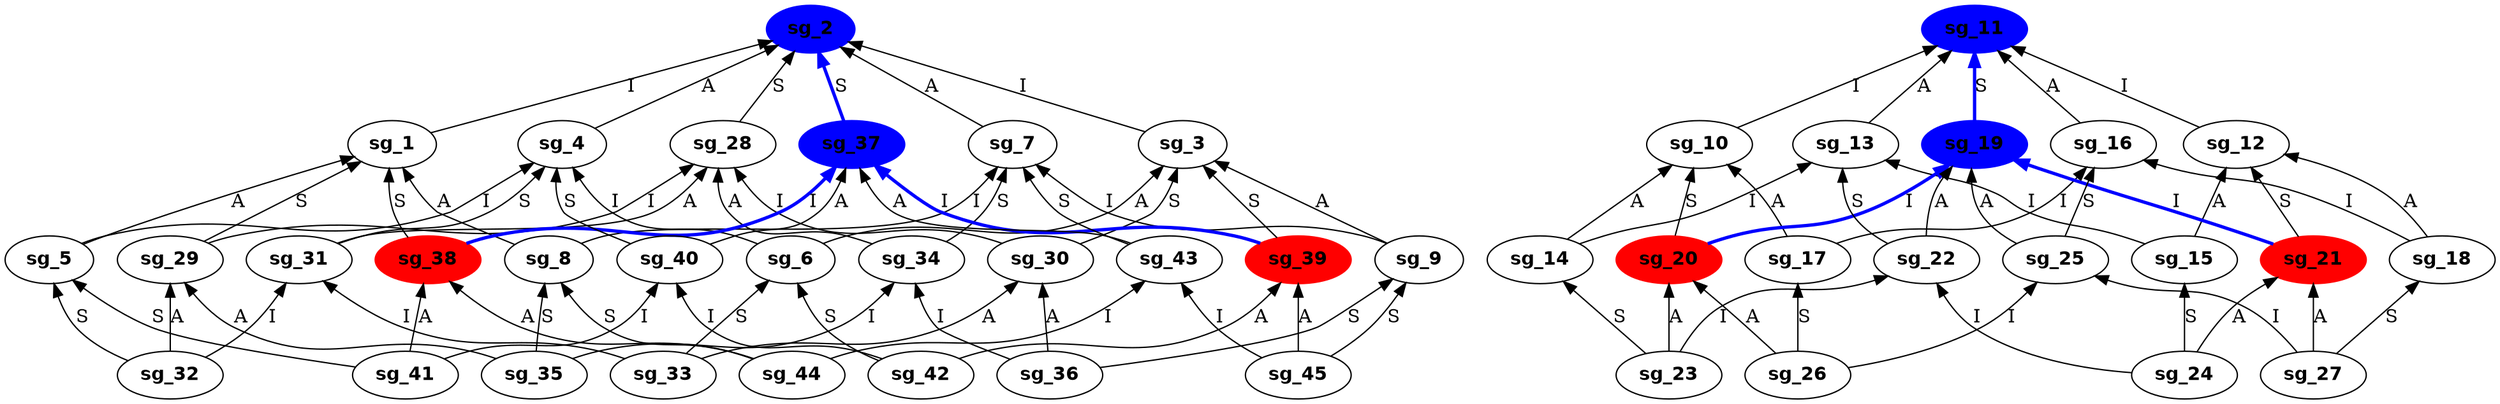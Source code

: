 digraph G {
rankdir = BT;
sg_1[shape=ellipse, fontname="Helvetica-Bold"];
sg_2[shape=ellipse, fontname="Helvetica-Bold", style = filled, color=blue];
sg_3[shape=ellipse, fontname="Helvetica-Bold"];
sg_4[shape=ellipse, fontname="Helvetica-Bold"];
sg_5[shape=ellipse, fontname="Helvetica-Bold"];
sg_6[shape=ellipse, fontname="Helvetica-Bold"];
sg_7[shape=ellipse, fontname="Helvetica-Bold"];
sg_8[shape=ellipse, fontname="Helvetica-Bold"];
sg_9[shape=ellipse, fontname="Helvetica-Bold"];
sg_10[shape=ellipse, fontname="Helvetica-Bold"];
sg_11[shape=ellipse, fontname="Helvetica-Bold", style = filled, color=blue];
sg_12[shape=ellipse, fontname="Helvetica-Bold"];
sg_13[shape=ellipse, fontname="Helvetica-Bold"];
sg_14[shape=ellipse, fontname="Helvetica-Bold"];
sg_15[shape=ellipse, fontname="Helvetica-Bold"];
sg_16[shape=ellipse, fontname="Helvetica-Bold"];
sg_17[shape=ellipse, fontname="Helvetica-Bold"];
sg_18[shape=ellipse, fontname="Helvetica-Bold"];
sg_19[shape=ellipse, fontname="Helvetica-Bold", style = filled, color=blue];
sg_20[shape=ellipse, fontname="Helvetica-Bold", style = filled, color = red];
sg_21[shape=ellipse, fontname="Helvetica-Bold", style = filled, color = red];
sg_22[shape=ellipse, fontname="Helvetica-Bold"];
sg_23[shape=ellipse, fontname="Helvetica-Bold"];
sg_24[shape=ellipse, fontname="Helvetica-Bold"];
sg_25[shape=ellipse, fontname="Helvetica-Bold"];
sg_26[shape=ellipse, fontname="Helvetica-Bold"];
sg_27[shape=ellipse, fontname="Helvetica-Bold"];
sg_28[shape=ellipse, fontname="Helvetica-Bold"];
sg_29[shape=ellipse, fontname="Helvetica-Bold"];
sg_30[shape=ellipse, fontname="Helvetica-Bold"];
sg_31[shape=ellipse, fontname="Helvetica-Bold"];
sg_32[shape=ellipse, fontname="Helvetica-Bold"];
sg_33[shape=ellipse, fontname="Helvetica-Bold"];
sg_34[shape=ellipse, fontname="Helvetica-Bold"];
sg_35[shape=ellipse, fontname="Helvetica-Bold"];
sg_36[shape=ellipse, fontname="Helvetica-Bold"];
sg_37[shape=ellipse, fontname="Helvetica-Bold", style = filled, color=blue];
sg_38[shape=ellipse, fontname="Helvetica-Bold", style = filled, color = red];
sg_39[shape=ellipse, fontname="Helvetica-Bold", style = filled, color = red];
sg_40[shape=ellipse, fontname="Helvetica-Bold"];
sg_41[shape=ellipse, fontname="Helvetica-Bold"];
sg_42[shape=ellipse, fontname="Helvetica-Bold"];
sg_43[shape=ellipse, fontname="Helvetica-Bold"];
sg_44[shape=ellipse, fontname="Helvetica-Bold"];
sg_45[shape=ellipse, fontname="Helvetica-Bold"];
sg_1 -> sg_2[label="I"];
sg_3 -> sg_2[label="I"];
sg_4 -> sg_2[label="A"];
sg_5 -> sg_1[label="A"];
sg_5 -> sg_4[label="I"];
sg_6 -> sg_3[label="A"];
sg_6 -> sg_4[label="I"];
sg_7 -> sg_2[label="A"];
sg_8 -> sg_1[label="A"];
sg_8 -> sg_7[label="I"];
sg_9 -> sg_3[label="A"];
sg_9 -> sg_7[label="I"];
sg_10 -> sg_11[label="I"];
sg_12 -> sg_11[label="I"];
sg_13 -> sg_11[label="A"];
sg_14 -> sg_10[label="A"];
sg_14 -> sg_13[label="I"];
sg_15 -> sg_12[label="A"];
sg_15 -> sg_13[label="I"];
sg_16 -> sg_11[label="A"];
sg_17 -> sg_10[label="A"];
sg_17 -> sg_16[label="I"];
sg_18 -> sg_12[label="A"];
sg_18 -> sg_16[label="I"];
sg_19 -> sg_11[label="S", penwidth = 2.5, color=blue];
sg_20 -> sg_10[label="S"];
sg_20 -> sg_19[label="I", penwidth = 2.5, color=blue];
sg_21 -> sg_12[label="S"];
sg_21 -> sg_19[label="I", penwidth = 2.5, color=blue];
sg_22 -> sg_13[label="S"];
sg_22 -> sg_19[label="A"];
sg_23 -> sg_14[label="S"];
sg_23 -> sg_20[label="A"];
sg_23 -> sg_22[label="I"];
sg_24 -> sg_15[label="S"];
sg_24 -> sg_21[label="A"];
sg_24 -> sg_22[label="I"];
sg_25 -> sg_16[label="S"];
sg_25 -> sg_19[label="A"];
sg_26 -> sg_17[label="S"];
sg_26 -> sg_20[label="A"];
sg_26 -> sg_25[label="I"];
sg_27 -> sg_18[label="S"];
sg_27 -> sg_21[label="A"];
sg_27 -> sg_25[label="I"];
sg_28 -> sg_2[label="S"];
sg_29 -> sg_1[label="S"];
sg_29 -> sg_28[label="I"];
sg_30 -> sg_3[label="S"];
sg_30 -> sg_28[label="I"];
sg_31 -> sg_4[label="S"];
sg_31 -> sg_28[label="A"];
sg_32 -> sg_5[label="S"];
sg_32 -> sg_29[label="A"];
sg_32 -> sg_31[label="I"];
sg_33 -> sg_6[label="S"];
sg_33 -> sg_30[label="A"];
sg_33 -> sg_31[label="I"];
sg_34 -> sg_7[label="S"];
sg_34 -> sg_28[label="A"];
sg_35 -> sg_8[label="S"];
sg_35 -> sg_29[label="A"];
sg_35 -> sg_34[label="I"];
sg_36 -> sg_9[label="S"];
sg_36 -> sg_30[label="A"];
sg_36 -> sg_34[label="I"];
sg_37 -> sg_2[label="S", penwidth = 2.5, color=blue];
sg_38 -> sg_1[label="S"];
sg_38 -> sg_37[label="I", penwidth = 2.5, color=blue];
sg_39 -> sg_3[label="S"];
sg_39 -> sg_37[label="I", penwidth = 2.5, color=blue];
sg_40 -> sg_4[label="S"];
sg_40 -> sg_37[label="A"];
sg_41 -> sg_5[label="S"];
sg_41 -> sg_38[label="A"];
sg_41 -> sg_40[label="I"];
sg_42 -> sg_6[label="S"];
sg_42 -> sg_39[label="A"];
sg_42 -> sg_40[label="I"];
sg_43 -> sg_7[label="S"];
sg_43 -> sg_37[label="A"];
sg_44 -> sg_8[label="S"];
sg_44 -> sg_38[label="A"];
sg_44 -> sg_43[label="I"];
sg_45 -> sg_9[label="S"];
sg_45 -> sg_39[label="A"];
sg_45 -> sg_43[label="I"];
}
